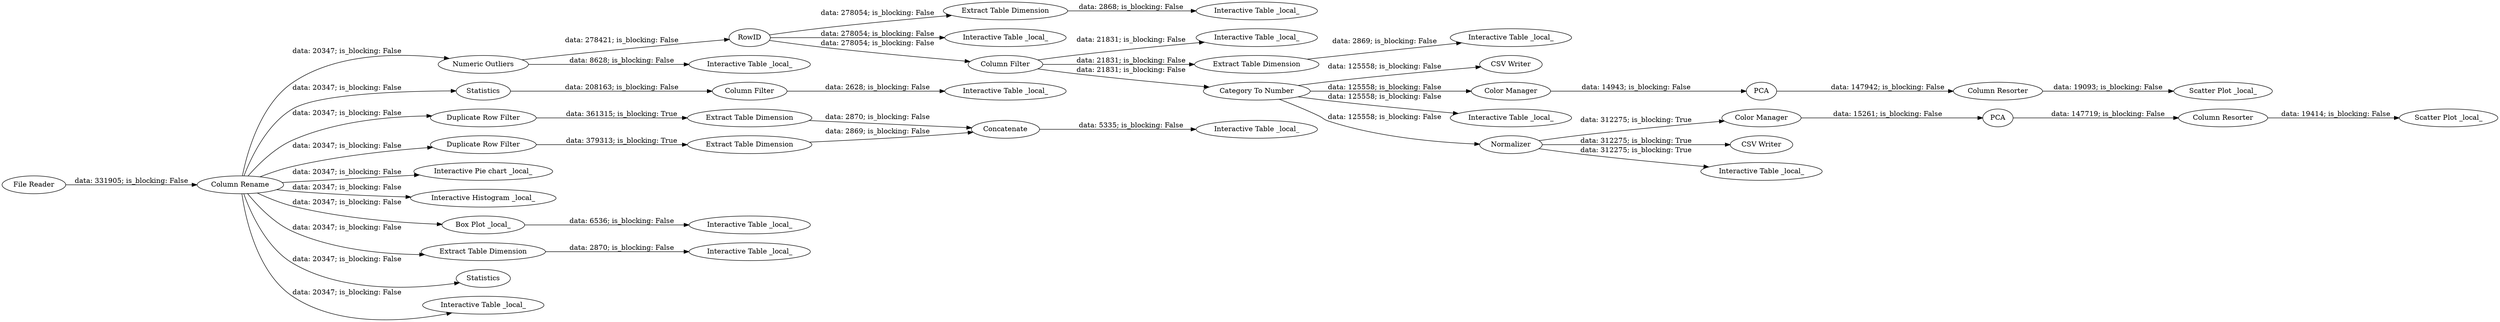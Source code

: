 digraph {
	"2925246189003617536_47" [label="Extract Table Dimension"]
	"2925246189003617536_68" [label="Column Resorter"]
	"2925246189003617536_30" [label=Statistics]
	"2925246189003617536_39" [label=Concatenate]
	"2925246189003617536_34" [label="Interactive Table _local_"]
	"2925246189003617536_50" [label="Interactive Table _local_"]
	"2925246189003617536_41" [label="Duplicate Row Filter"]
	"2925246189003617536_74" [label="CSV Writer"]
	"2925246189003617536_1" [label="File Reader"]
	"2925246189003617536_58" [label="Interactive Table _local_"]
	"2925246189003617536_66" [label="Color Manager"]
	"2925246189003617536_67" [label="Color Manager"]
	"2925246189003617536_61" [label="Extract Table Dimension"]
	"2925246189003617536_65" [label=PCA]
	"2925246189003617536_69" [label="Column Resorter"]
	"2925246189003617536_16" [label=RowID]
	"2925246189003617536_62" [label="Interactive Table _local_"]
	"2925246189003617536_4" [label="Interactive Pie chart _local_"]
	"2925246189003617536_10" [label="Numeric Outliers"]
	"2925246189003617536_54" [label="Interactive Table _local_"]
	"2925246189003617536_36" [label="Duplicate Row Filter"]
	"2925246189003617536_31" [label="Column Filter"]
	"2925246189003617536_45" [label="Interactive Table _local_"]
	"2925246189003617536_64" [label=PCA]
	"2925246189003617536_70" [label="Scatter Plot _local_"]
	"2925246189003617536_42" [label="Extract Table Dimension"]
	"2925246189003617536_37" [label="Extract Table Dimension"]
	"2925246189003617536_5" [label="Interactive Histogram _local_"]
	"2925246189003617536_71" [label="Scatter Plot _local_"]
	"2925246189003617536_46" [label="Box Plot _local_"]
	"2925246189003617536_52" [label="Interactive Table _local_"]
	"2925246189003617536_53" [label="Interactive Table _local_"]
	"2925246189003617536_49" [label="Extract Table Dimension"]
	"2925246189003617536_40" [label="Interactive Table _local_"]
	"2925246189003617536_60" [label="Column Filter"]
	"2925246189003617536_73" [label="CSV Writer"]
	"2925246189003617536_35" [label="Column Rename"]
	"2925246189003617536_48" [label="Interactive Table _local_"]
	"2925246189003617536_55" [label="Category To Number"]
	"2925246189003617536_72" [label="Interactive Table _local_"]
	"2925246189003617536_63" [label=Normalizer]
	"2925246189003617536_8" [label=Statistics]
	"2925246189003617536_15" [label="Interactive Table _local_"]
	"2925246189003617536_16" -> "2925246189003617536_60" [label="data: 278054; is_blocking: False"]
	"2925246189003617536_68" -> "2925246189003617536_70" [label="data: 19414; is_blocking: False"]
	"2925246189003617536_35" -> "2925246189003617536_30" [label="data: 20347; is_blocking: False"]
	"2925246189003617536_47" -> "2925246189003617536_48" [label="data: 2868; is_blocking: False"]
	"2925246189003617536_39" -> "2925246189003617536_40" [label="data: 5335; is_blocking: False"]
	"2925246189003617536_42" -> "2925246189003617536_39" [label="data: 2870; is_blocking: False"]
	"2925246189003617536_63" -> "2925246189003617536_66" [label="data: 312275; is_blocking: True"]
	"2925246189003617536_55" -> "2925246189003617536_74" [label="data: 125558; is_blocking: False"]
	"2925246189003617536_35" -> "2925246189003617536_49" [label="data: 20347; is_blocking: False"]
	"2925246189003617536_36" -> "2925246189003617536_42" [label="data: 361315; is_blocking: True"]
	"2925246189003617536_35" -> "2925246189003617536_4" [label="data: 20347; is_blocking: False"]
	"2925246189003617536_16" -> "2925246189003617536_47" [label="data: 278054; is_blocking: False"]
	"2925246189003617536_63" -> "2925246189003617536_72" [label="data: 312275; is_blocking: True"]
	"2925246189003617536_64" -> "2925246189003617536_68" [label="data: 147719; is_blocking: False"]
	"2925246189003617536_35" -> "2925246189003617536_41" [label="data: 20347; is_blocking: False"]
	"2925246189003617536_10" -> "2925246189003617536_53" [label="data: 8628; is_blocking: False"]
	"2925246189003617536_10" -> "2925246189003617536_16" [label="data: 278421; is_blocking: False"]
	"2925246189003617536_65" -> "2925246189003617536_69" [label="data: 147942; is_blocking: False"]
	"2925246189003617536_41" -> "2925246189003617536_37" [label="data: 379313; is_blocking: True"]
	"2925246189003617536_60" -> "2925246189003617536_58" [label="data: 21831; is_blocking: False"]
	"2925246189003617536_69" -> "2925246189003617536_71" [label="data: 19093; is_blocking: False"]
	"2925246189003617536_63" -> "2925246189003617536_73" [label="data: 312275; is_blocking: True"]
	"2925246189003617536_55" -> "2925246189003617536_52" [label="data: 125558; is_blocking: False"]
	"2925246189003617536_35" -> "2925246189003617536_36" [label="data: 20347; is_blocking: False"]
	"2925246189003617536_55" -> "2925246189003617536_67" [label="data: 125558; is_blocking: False"]
	"2925246189003617536_67" -> "2925246189003617536_65" [label="data: 14943; is_blocking: False"]
	"2925246189003617536_55" -> "2925246189003617536_63" [label="data: 125558; is_blocking: False"]
	"2925246189003617536_16" -> "2925246189003617536_54" [label="data: 278054; is_blocking: False"]
	"2925246189003617536_35" -> "2925246189003617536_46" [label="data: 20347; is_blocking: False"]
	"2925246189003617536_49" -> "2925246189003617536_50" [label="data: 2870; is_blocking: False"]
	"2925246189003617536_1" -> "2925246189003617536_35" [label="data: 331905; is_blocking: False"]
	"2925246189003617536_60" -> "2925246189003617536_55" [label="data: 21831; is_blocking: False"]
	"2925246189003617536_31" -> "2925246189003617536_34" [label="data: 2628; is_blocking: False"]
	"2925246189003617536_37" -> "2925246189003617536_39" [label="data: 2869; is_blocking: False"]
	"2925246189003617536_35" -> "2925246189003617536_5" [label="data: 20347; is_blocking: False"]
	"2925246189003617536_60" -> "2925246189003617536_61" [label="data: 21831; is_blocking: False"]
	"2925246189003617536_66" -> "2925246189003617536_64" [label="data: 15261; is_blocking: False"]
	"2925246189003617536_61" -> "2925246189003617536_62" [label="data: 2869; is_blocking: False"]
	"2925246189003617536_35" -> "2925246189003617536_15" [label="data: 20347; is_blocking: False"]
	"2925246189003617536_35" -> "2925246189003617536_10" [label="data: 20347; is_blocking: False"]
	"2925246189003617536_46" -> "2925246189003617536_45" [label="data: 6536; is_blocking: False"]
	"2925246189003617536_30" -> "2925246189003617536_31" [label="data: 208163; is_blocking: False"]
	"2925246189003617536_35" -> "2925246189003617536_8" [label="data: 20347; is_blocking: False"]
	rankdir=LR
}
